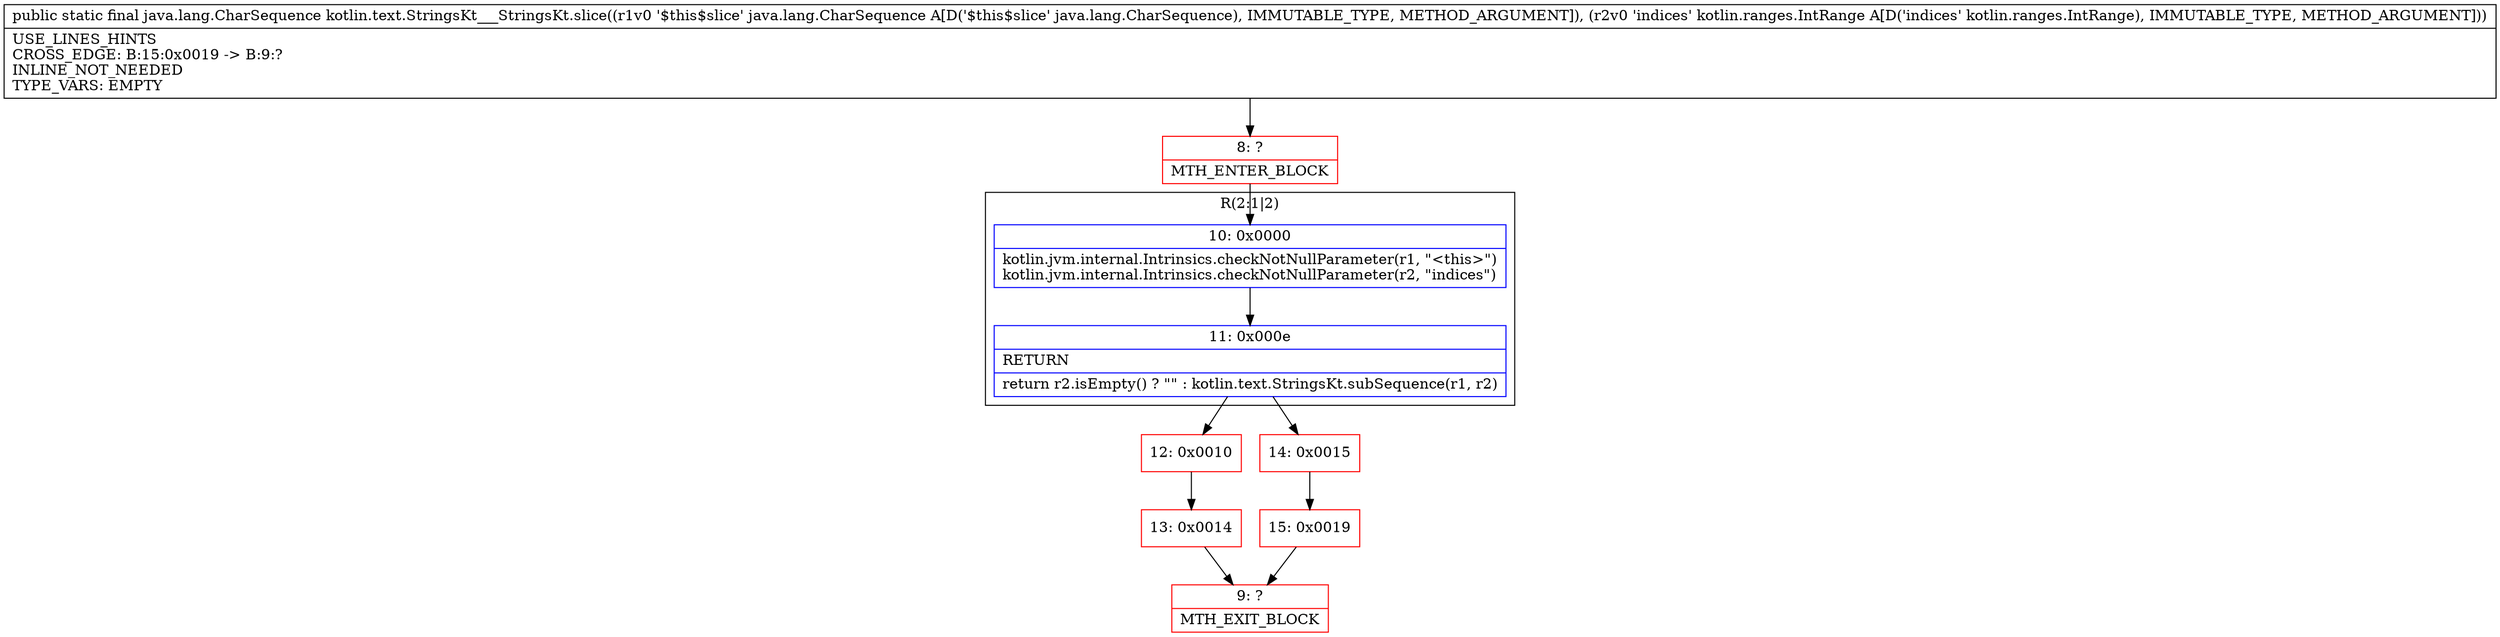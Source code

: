 digraph "CFG forkotlin.text.StringsKt___StringsKt.slice(Ljava\/lang\/CharSequence;Lkotlin\/ranges\/IntRange;)Ljava\/lang\/CharSequence;" {
subgraph cluster_Region_911791115 {
label = "R(2:1|2)";
node [shape=record,color=blue];
Node_10 [shape=record,label="{10\:\ 0x0000|kotlin.jvm.internal.Intrinsics.checkNotNullParameter(r1, \"\<this\>\")\lkotlin.jvm.internal.Intrinsics.checkNotNullParameter(r2, \"indices\")\l}"];
Node_11 [shape=record,label="{11\:\ 0x000e|RETURN\l|return r2.isEmpty() ? \"\" : kotlin.text.StringsKt.subSequence(r1, r2)\l}"];
}
Node_8 [shape=record,color=red,label="{8\:\ ?|MTH_ENTER_BLOCK\l}"];
Node_12 [shape=record,color=red,label="{12\:\ 0x0010}"];
Node_13 [shape=record,color=red,label="{13\:\ 0x0014}"];
Node_9 [shape=record,color=red,label="{9\:\ ?|MTH_EXIT_BLOCK\l}"];
Node_14 [shape=record,color=red,label="{14\:\ 0x0015}"];
Node_15 [shape=record,color=red,label="{15\:\ 0x0019}"];
MethodNode[shape=record,label="{public static final java.lang.CharSequence kotlin.text.StringsKt___StringsKt.slice((r1v0 '$this$slice' java.lang.CharSequence A[D('$this$slice' java.lang.CharSequence), IMMUTABLE_TYPE, METHOD_ARGUMENT]), (r2v0 'indices' kotlin.ranges.IntRange A[D('indices' kotlin.ranges.IntRange), IMMUTABLE_TYPE, METHOD_ARGUMENT]))  | USE_LINES_HINTS\lCROSS_EDGE: B:15:0x0019 \-\> B:9:?\lINLINE_NOT_NEEDED\lTYPE_VARS: EMPTY\l}"];
MethodNode -> Node_8;Node_10 -> Node_11;
Node_11 -> Node_12;
Node_11 -> Node_14;
Node_8 -> Node_10;
Node_12 -> Node_13;
Node_13 -> Node_9;
Node_14 -> Node_15;
Node_15 -> Node_9;
}

